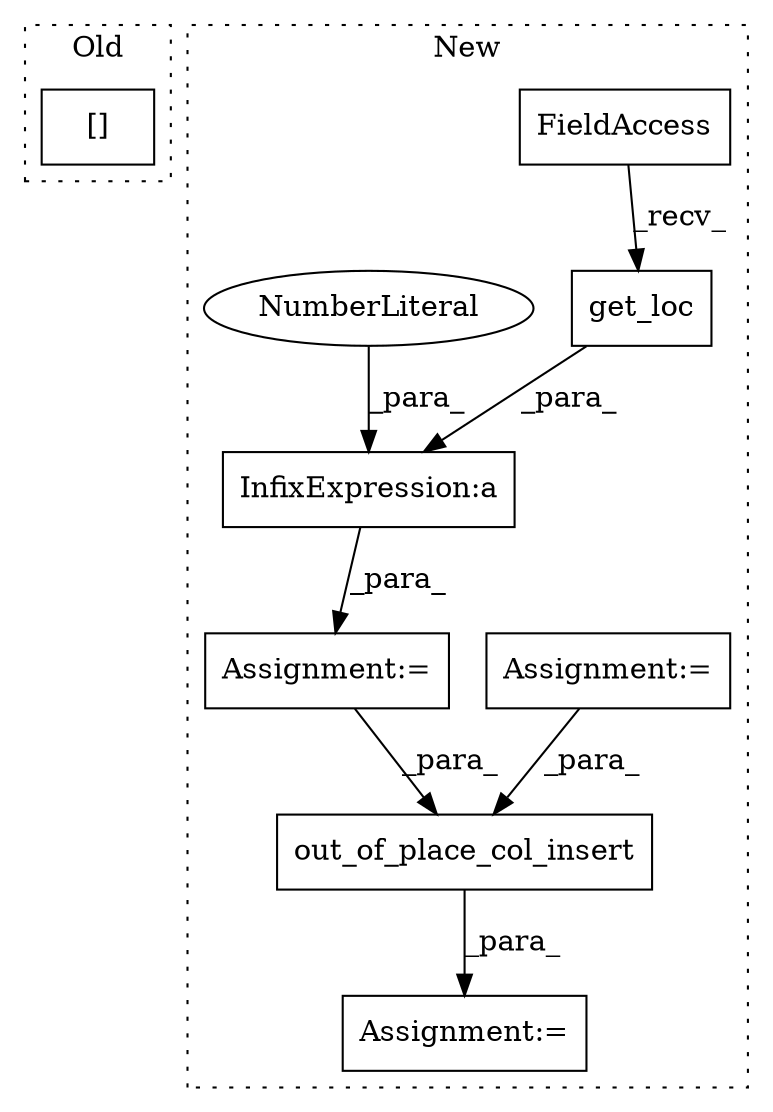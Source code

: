 digraph G {
subgraph cluster0 {
1 [label="[]" a="2" s="6733,6765" l="11,1" shape="box"];
label = "Old";
style="dotted";
}
subgraph cluster1 {
2 [label="out_of_place_col_insert" a="32" s="10004,10112" l="24,1" shape="box"];
3 [label="Assignment:=" a="7" s="9955" l="1" shape="box"];
4 [label="get_loc" a="32" s="9814,9829" l="8,1" shape="box"];
5 [label="FieldAccess" a="22" s="9803" l="10" shape="box"];
6 [label="InfixExpression:a" a="27" s="9830" l="3" shape="box"];
7 [label="NumberLiteral" a="34" s="9833" l="1" shape="ellipse"];
8 [label="Assignment:=" a="7" s="9801" l="1" shape="box"];
9 [label="Assignment:=" a="7" s="10003" l="1" shape="box"];
label = "New";
style="dotted";
}
2 -> 9 [label="_para_"];
3 -> 2 [label="_para_"];
4 -> 6 [label="_para_"];
5 -> 4 [label="_recv_"];
6 -> 8 [label="_para_"];
7 -> 6 [label="_para_"];
8 -> 2 [label="_para_"];
}